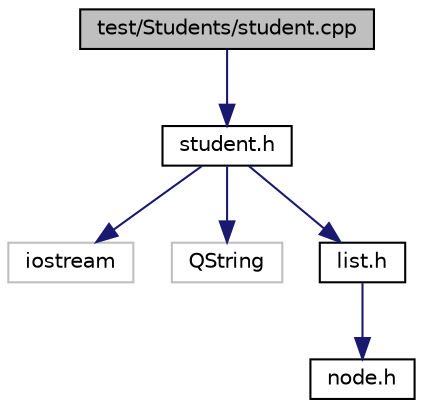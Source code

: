 digraph "test/Students/student.cpp"
{
  edge [fontname="Helvetica",fontsize="10",labelfontname="Helvetica",labelfontsize="10"];
  node [fontname="Helvetica",fontsize="10",shape=record];
  Node1 [label="test/Students/student.cpp",height=0.2,width=0.4,color="black", fillcolor="grey75", style="filled", fontcolor="black"];
  Node1 -> Node2 [color="midnightblue",fontsize="10",style="solid"];
  Node2 [label="student.h",height=0.2,width=0.4,color="black", fillcolor="white", style="filled",URL="$student_8h.html"];
  Node2 -> Node3 [color="midnightblue",fontsize="10",style="solid"];
  Node3 [label="iostream",height=0.2,width=0.4,color="grey75", fillcolor="white", style="filled"];
  Node2 -> Node4 [color="midnightblue",fontsize="10",style="solid"];
  Node4 [label="QString",height=0.2,width=0.4,color="grey75", fillcolor="white", style="filled"];
  Node2 -> Node5 [color="midnightblue",fontsize="10",style="solid"];
  Node5 [label="list.h",height=0.2,width=0.4,color="black", fillcolor="white", style="filled",URL="$test_2_students_2_list_8h.html"];
  Node5 -> Node6 [color="midnightblue",fontsize="10",style="solid"];
  Node6 [label="node.h",height=0.2,width=0.4,color="black", fillcolor="white", style="filled",URL="$test_2_students_2_node_8h.html"];
}
